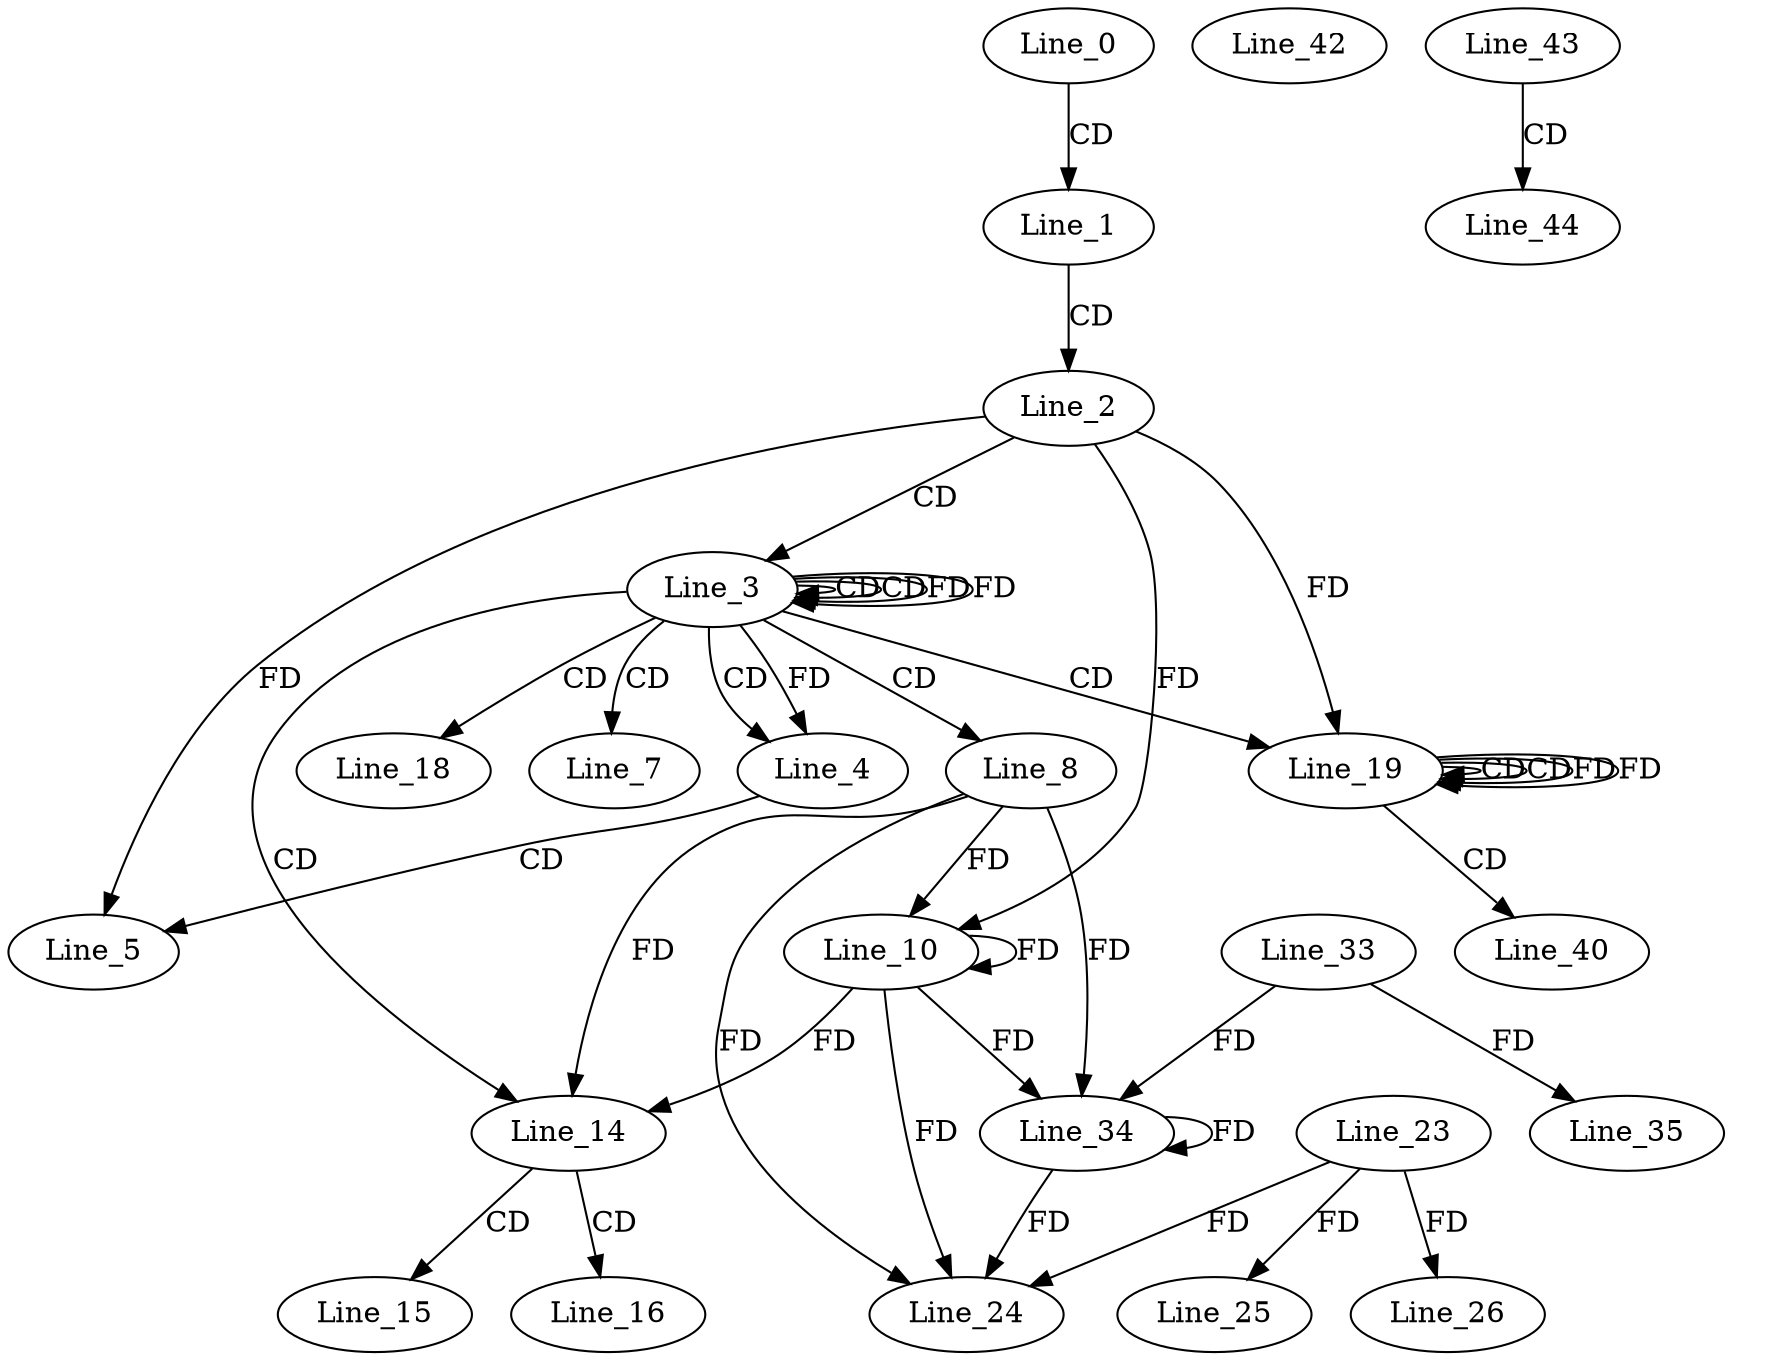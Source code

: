 digraph G {
  Line_0;
  Line_1;
  Line_2;
  Line_3;
  Line_3;
  Line_3;
  Line_4;
  Line_5;
  Line_7;
  Line_8;
  Line_10;
  Line_10;
  Line_14;
  Line_15;
  Line_16;
  Line_18;
  Line_19;
  Line_19;
  Line_19;
  Line_23;
  Line_24;
  Line_25;
  Line_26;
  Line_34;
  Line_33;
  Line_34;
  Line_35;
  Line_40;
  Line_42;
  Line_43;
  Line_44;
  Line_0 -> Line_1 [ label="CD" ];
  Line_1 -> Line_2 [ label="CD" ];
  Line_2 -> Line_3 [ label="CD" ];
  Line_3 -> Line_3 [ label="CD" ];
  Line_3 -> Line_3 [ label="CD" ];
  Line_3 -> Line_3 [ label="FD" ];
  Line_3 -> Line_4 [ label="CD" ];
  Line_3 -> Line_4 [ label="FD" ];
  Line_4 -> Line_5 [ label="CD" ];
  Line_2 -> Line_5 [ label="FD" ];
  Line_3 -> Line_7 [ label="CD" ];
  Line_3 -> Line_8 [ label="CD" ];
  Line_8 -> Line_10 [ label="FD" ];
  Line_10 -> Line_10 [ label="FD" ];
  Line_2 -> Line_10 [ label="FD" ];
  Line_3 -> Line_14 [ label="CD" ];
  Line_8 -> Line_14 [ label="FD" ];
  Line_10 -> Line_14 [ label="FD" ];
  Line_14 -> Line_15 [ label="CD" ];
  Line_14 -> Line_16 [ label="CD" ];
  Line_3 -> Line_18 [ label="CD" ];
  Line_3 -> Line_19 [ label="CD" ];
  Line_19 -> Line_19 [ label="CD" ];
  Line_2 -> Line_19 [ label="FD" ];
  Line_19 -> Line_19 [ label="CD" ];
  Line_19 -> Line_19 [ label="FD" ];
  Line_23 -> Line_24 [ label="FD" ];
  Line_8 -> Line_24 [ label="FD" ];
  Line_10 -> Line_24 [ label="FD" ];
  Line_23 -> Line_25 [ label="FD" ];
  Line_23 -> Line_26 [ label="FD" ];
  Line_34 -> Line_34 [ label="FD" ];
  Line_8 -> Line_34 [ label="FD" ];
  Line_10 -> Line_34 [ label="FD" ];
  Line_33 -> Line_34 [ label="FD" ];
  Line_33 -> Line_35 [ label="FD" ];
  Line_19 -> Line_40 [ label="CD" ];
  Line_43 -> Line_44 [ label="CD" ];
  Line_3 -> Line_3 [ label="FD" ];
  Line_19 -> Line_19 [ label="FD" ];
  Line_34 -> Line_24 [ label="FD" ];
}
